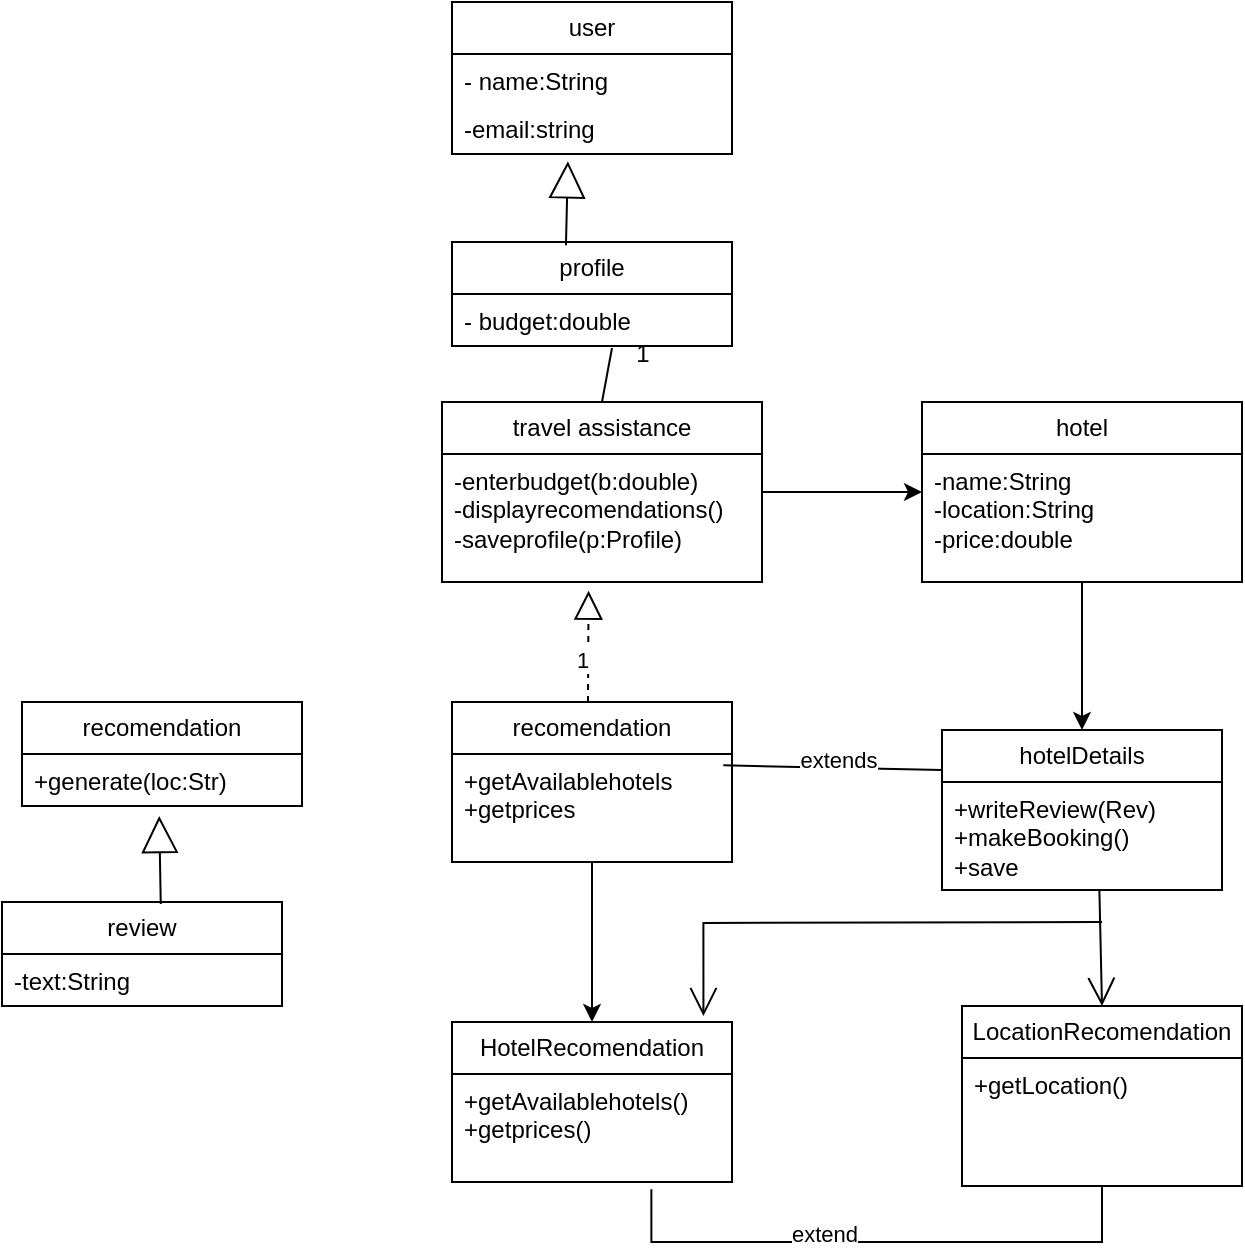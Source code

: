 <mxfile version="27.0.9">
  <diagram name="Page-1" id="IEqFImMJ9yV_7hRlY2gj">
    <mxGraphModel dx="772" dy="549" grid="1" gridSize="10" guides="1" tooltips="1" connect="1" arrows="1" fold="1" page="1" pageScale="1" pageWidth="850" pageHeight="1100" math="0" shadow="0">
      <root>
        <mxCell id="0" />
        <mxCell id="1" parent="0" />
        <mxCell id="piKvXbmp4SoKNcqQ3Z4D-1" value="user" style="swimlane;fontStyle=0;childLayout=stackLayout;horizontal=1;startSize=26;fillColor=none;horizontalStack=0;resizeParent=1;resizeParentMax=0;resizeLast=0;collapsible=1;marginBottom=0;whiteSpace=wrap;html=1;" vertex="1" parent="1">
          <mxGeometry x="285" y="30" width="140" height="76" as="geometry" />
        </mxCell>
        <mxCell id="piKvXbmp4SoKNcqQ3Z4D-2" value="- name:String" style="text;strokeColor=none;fillColor=none;align=left;verticalAlign=top;spacingLeft=4;spacingRight=4;overflow=hidden;rotatable=0;points=[[0,0.5],[1,0.5]];portConstraint=eastwest;whiteSpace=wrap;html=1;" vertex="1" parent="piKvXbmp4SoKNcqQ3Z4D-1">
          <mxGeometry y="26" width="140" height="24" as="geometry" />
        </mxCell>
        <mxCell id="piKvXbmp4SoKNcqQ3Z4D-3" value="-email:string" style="text;strokeColor=none;fillColor=none;align=left;verticalAlign=top;spacingLeft=4;spacingRight=4;overflow=hidden;rotatable=0;points=[[0,0.5],[1,0.5]];portConstraint=eastwest;whiteSpace=wrap;html=1;" vertex="1" parent="piKvXbmp4SoKNcqQ3Z4D-1">
          <mxGeometry y="50" width="140" height="26" as="geometry" />
        </mxCell>
        <mxCell id="piKvXbmp4SoKNcqQ3Z4D-5" value="profile" style="swimlane;fontStyle=0;childLayout=stackLayout;horizontal=1;startSize=26;fillColor=none;horizontalStack=0;resizeParent=1;resizeParentMax=0;resizeLast=0;collapsible=1;marginBottom=0;whiteSpace=wrap;html=1;" vertex="1" parent="1">
          <mxGeometry x="285" y="150" width="140" height="52" as="geometry" />
        </mxCell>
        <mxCell id="piKvXbmp4SoKNcqQ3Z4D-7" value="- budget:double" style="text;strokeColor=none;fillColor=none;align=left;verticalAlign=top;spacingLeft=4;spacingRight=4;overflow=hidden;rotatable=0;points=[[0,0.5],[1,0.5]];portConstraint=eastwest;whiteSpace=wrap;html=1;" vertex="1" parent="piKvXbmp4SoKNcqQ3Z4D-5">
          <mxGeometry y="26" width="140" height="26" as="geometry" />
        </mxCell>
        <mxCell id="piKvXbmp4SoKNcqQ3Z4D-17" value="" style="edgeStyle=orthogonalEdgeStyle;rounded=0;orthogonalLoop=1;jettySize=auto;html=1;" edge="1" parent="1" source="piKvXbmp4SoKNcqQ3Z4D-10" target="piKvXbmp4SoKNcqQ3Z4D-15">
          <mxGeometry relative="1" as="geometry" />
        </mxCell>
        <mxCell id="piKvXbmp4SoKNcqQ3Z4D-10" value="travel assistance" style="swimlane;fontStyle=0;childLayout=stackLayout;horizontal=1;startSize=26;fillColor=none;horizontalStack=0;resizeParent=1;resizeParentMax=0;resizeLast=0;collapsible=1;marginBottom=0;whiteSpace=wrap;html=1;" vertex="1" parent="1">
          <mxGeometry x="280" y="230" width="160" height="90" as="geometry" />
        </mxCell>
        <mxCell id="piKvXbmp4SoKNcqQ3Z4D-11" value="-enterbudget(b:double)&lt;div&gt;-displayrecomendations()&lt;/div&gt;&lt;div&gt;-saveprofile(p:Profile)&lt;/div&gt;" style="text;strokeColor=none;fillColor=none;align=left;verticalAlign=top;spacingLeft=4;spacingRight=4;overflow=hidden;rotatable=0;points=[[0,0.5],[1,0.5]];portConstraint=eastwest;whiteSpace=wrap;html=1;" vertex="1" parent="piKvXbmp4SoKNcqQ3Z4D-10">
          <mxGeometry y="26" width="160" height="64" as="geometry" />
        </mxCell>
        <mxCell id="piKvXbmp4SoKNcqQ3Z4D-31" value="" style="rounded=0;orthogonalLoop=1;jettySize=auto;html=1;entryX=0.5;entryY=0;entryDx=0;entryDy=0;" edge="1" parent="1" source="piKvXbmp4SoKNcqQ3Z4D-15" target="piKvXbmp4SoKNcqQ3Z4D-24">
          <mxGeometry relative="1" as="geometry" />
        </mxCell>
        <mxCell id="piKvXbmp4SoKNcqQ3Z4D-15" value="hotel" style="swimlane;fontStyle=0;childLayout=stackLayout;horizontal=1;startSize=26;fillColor=none;horizontalStack=0;resizeParent=1;resizeParentMax=0;resizeLast=0;collapsible=1;marginBottom=0;whiteSpace=wrap;html=1;" vertex="1" parent="1">
          <mxGeometry x="520" y="230" width="160" height="90" as="geometry" />
        </mxCell>
        <mxCell id="piKvXbmp4SoKNcqQ3Z4D-16" value="-name:String&lt;div&gt;-location:String&lt;/div&gt;&lt;div&gt;-price:double&lt;/div&gt;" style="text;strokeColor=none;fillColor=none;align=left;verticalAlign=top;spacingLeft=4;spacingRight=4;overflow=hidden;rotatable=0;points=[[0,0.5],[1,0.5]];portConstraint=eastwest;whiteSpace=wrap;html=1;" vertex="1" parent="piKvXbmp4SoKNcqQ3Z4D-15">
          <mxGeometry y="26" width="160" height="64" as="geometry" />
        </mxCell>
        <mxCell id="piKvXbmp4SoKNcqQ3Z4D-30" value="" style="edgeStyle=orthogonalEdgeStyle;rounded=0;orthogonalLoop=1;jettySize=auto;html=1;" edge="1" parent="1" source="piKvXbmp4SoKNcqQ3Z4D-18" target="piKvXbmp4SoKNcqQ3Z4D-28">
          <mxGeometry relative="1" as="geometry" />
        </mxCell>
        <mxCell id="piKvXbmp4SoKNcqQ3Z4D-18" value="recomendation" style="swimlane;fontStyle=0;childLayout=stackLayout;horizontal=1;startSize=26;fillColor=none;horizontalStack=0;resizeParent=1;resizeParentMax=0;resizeLast=0;collapsible=1;marginBottom=0;whiteSpace=wrap;html=1;" vertex="1" parent="1">
          <mxGeometry x="285" y="380" width="140" height="80" as="geometry" />
        </mxCell>
        <mxCell id="piKvXbmp4SoKNcqQ3Z4D-19" value="+getAvailablehotels&lt;div&gt;+getprices&lt;/div&gt;" style="text;strokeColor=none;fillColor=none;align=left;verticalAlign=top;spacingLeft=4;spacingRight=4;overflow=hidden;rotatable=0;points=[[0,0.5],[1,0.5]];portConstraint=eastwest;whiteSpace=wrap;html=1;" vertex="1" parent="piKvXbmp4SoKNcqQ3Z4D-18">
          <mxGeometry y="26" width="140" height="54" as="geometry" />
        </mxCell>
        <mxCell id="piKvXbmp4SoKNcqQ3Z4D-20" value="recomendation" style="swimlane;fontStyle=0;childLayout=stackLayout;horizontal=1;startSize=26;fillColor=none;horizontalStack=0;resizeParent=1;resizeParentMax=0;resizeLast=0;collapsible=1;marginBottom=0;whiteSpace=wrap;html=1;" vertex="1" parent="1">
          <mxGeometry x="70" y="380" width="140" height="52" as="geometry" />
        </mxCell>
        <mxCell id="piKvXbmp4SoKNcqQ3Z4D-21" value="+generate(loc:Str)" style="text;strokeColor=none;fillColor=none;align=left;verticalAlign=top;spacingLeft=4;spacingRight=4;overflow=hidden;rotatable=0;points=[[0,0.5],[1,0.5]];portConstraint=eastwest;whiteSpace=wrap;html=1;" vertex="1" parent="piKvXbmp4SoKNcqQ3Z4D-20">
          <mxGeometry y="26" width="140" height="26" as="geometry" />
        </mxCell>
        <mxCell id="piKvXbmp4SoKNcqQ3Z4D-22" value="review" style="swimlane;fontStyle=0;childLayout=stackLayout;horizontal=1;startSize=26;fillColor=none;horizontalStack=0;resizeParent=1;resizeParentMax=0;resizeLast=0;collapsible=1;marginBottom=0;whiteSpace=wrap;html=1;" vertex="1" parent="1">
          <mxGeometry x="60" y="480" width="140" height="52" as="geometry" />
        </mxCell>
        <mxCell id="piKvXbmp4SoKNcqQ3Z4D-23" value="-text:String" style="text;strokeColor=none;fillColor=none;align=left;verticalAlign=top;spacingLeft=4;spacingRight=4;overflow=hidden;rotatable=0;points=[[0,0.5],[1,0.5]];portConstraint=eastwest;whiteSpace=wrap;html=1;" vertex="1" parent="piKvXbmp4SoKNcqQ3Z4D-22">
          <mxGeometry y="26" width="140" height="26" as="geometry" />
        </mxCell>
        <mxCell id="piKvXbmp4SoKNcqQ3Z4D-24" value="hotelDetails" style="swimlane;fontStyle=0;childLayout=stackLayout;horizontal=1;startSize=26;fillColor=none;horizontalStack=0;resizeParent=1;resizeParentMax=0;resizeLast=0;collapsible=1;marginBottom=0;whiteSpace=wrap;html=1;" vertex="1" parent="1">
          <mxGeometry x="530" y="394" width="140" height="80" as="geometry" />
        </mxCell>
        <mxCell id="piKvXbmp4SoKNcqQ3Z4D-25" value="+writeReview(Rev)&lt;div&gt;+makeBooking()&lt;/div&gt;&lt;div&gt;+save&lt;/div&gt;" style="text;strokeColor=none;fillColor=none;align=left;verticalAlign=top;spacingLeft=4;spacingRight=4;overflow=hidden;rotatable=0;points=[[0,0.5],[1,0.5]];portConstraint=eastwest;whiteSpace=wrap;html=1;" vertex="1" parent="piKvXbmp4SoKNcqQ3Z4D-24">
          <mxGeometry y="26" width="140" height="54" as="geometry" />
        </mxCell>
        <mxCell id="piKvXbmp4SoKNcqQ3Z4D-26" value="LocationRecomendation" style="swimlane;fontStyle=0;childLayout=stackLayout;horizontal=1;startSize=26;fillColor=none;horizontalStack=0;resizeParent=1;resizeParentMax=0;resizeLast=0;collapsible=1;marginBottom=0;whiteSpace=wrap;html=1;" vertex="1" parent="1">
          <mxGeometry x="540" y="532" width="140" height="90" as="geometry" />
        </mxCell>
        <mxCell id="piKvXbmp4SoKNcqQ3Z4D-27" value="+getLocation()" style="text;strokeColor=none;fillColor=none;align=left;verticalAlign=top;spacingLeft=4;spacingRight=4;overflow=hidden;rotatable=0;points=[[0,0.5],[1,0.5]];portConstraint=eastwest;whiteSpace=wrap;html=1;" vertex="1" parent="piKvXbmp4SoKNcqQ3Z4D-26">
          <mxGeometry y="26" width="140" height="64" as="geometry" />
        </mxCell>
        <mxCell id="piKvXbmp4SoKNcqQ3Z4D-28" value="HotelRecomendation" style="swimlane;fontStyle=0;childLayout=stackLayout;horizontal=1;startSize=26;fillColor=none;horizontalStack=0;resizeParent=1;resizeParentMax=0;resizeLast=0;collapsible=1;marginBottom=0;whiteSpace=wrap;html=1;" vertex="1" parent="1">
          <mxGeometry x="285" y="540" width="140" height="80" as="geometry" />
        </mxCell>
        <mxCell id="piKvXbmp4SoKNcqQ3Z4D-29" value="+getAvailablehotels()&lt;div&gt;+getprices()&lt;/div&gt;" style="text;strokeColor=none;fillColor=none;align=left;verticalAlign=top;spacingLeft=4;spacingRight=4;overflow=hidden;rotatable=0;points=[[0,0.5],[1,0.5]];portConstraint=eastwest;whiteSpace=wrap;html=1;" vertex="1" parent="piKvXbmp4SoKNcqQ3Z4D-28">
          <mxGeometry y="26" width="140" height="54" as="geometry" />
        </mxCell>
        <mxCell id="piKvXbmp4SoKNcqQ3Z4D-35" value="" style="endArrow=block;dashed=1;endFill=0;endSize=12;html=1;rounded=0;entryX=0.458;entryY=1.068;entryDx=0;entryDy=0;entryPerimeter=0;" edge="1" parent="1" target="piKvXbmp4SoKNcqQ3Z4D-11">
          <mxGeometry width="160" relative="1" as="geometry">
            <mxPoint x="353" y="380" as="sourcePoint" />
            <mxPoint x="480" y="220" as="targetPoint" />
          </mxGeometry>
        </mxCell>
        <mxCell id="piKvXbmp4SoKNcqQ3Z4D-37" value="1" style="edgeLabel;html=1;align=center;verticalAlign=middle;resizable=0;points=[];" vertex="1" connectable="0" parent="piKvXbmp4SoKNcqQ3Z4D-35">
          <mxGeometry x="-0.246" y="3" relative="1" as="geometry">
            <mxPoint as="offset" />
          </mxGeometry>
        </mxCell>
        <mxCell id="piKvXbmp4SoKNcqQ3Z4D-38" value="" style="endArrow=block;endSize=16;endFill=0;html=1;rounded=0;exitX=0.407;exitY=0.032;exitDx=0;exitDy=0;exitPerimeter=0;entryX=0.414;entryY=1.141;entryDx=0;entryDy=0;entryPerimeter=0;" edge="1" parent="1" source="piKvXbmp4SoKNcqQ3Z4D-5" target="piKvXbmp4SoKNcqQ3Z4D-3">
          <mxGeometry width="160" relative="1" as="geometry">
            <mxPoint x="320" y="220" as="sourcePoint" />
            <mxPoint x="480" y="220" as="targetPoint" />
          </mxGeometry>
        </mxCell>
        <mxCell id="piKvXbmp4SoKNcqQ3Z4D-41" value="" style="endArrow=block;endSize=16;endFill=0;html=1;rounded=0;exitX=0.567;exitY=0.019;exitDx=0;exitDy=0;exitPerimeter=0;entryX=0.49;entryY=1.192;entryDx=0;entryDy=0;entryPerimeter=0;" edge="1" parent="1" source="piKvXbmp4SoKNcqQ3Z4D-22" target="piKvXbmp4SoKNcqQ3Z4D-21">
          <mxGeometry width="160" relative="1" as="geometry">
            <mxPoint x="150" y="460" as="sourcePoint" />
            <mxPoint x="310" y="460" as="targetPoint" />
          </mxGeometry>
        </mxCell>
        <mxCell id="piKvXbmp4SoKNcqQ3Z4D-42" value="" style="endArrow=open;endFill=1;endSize=12;html=1;rounded=0;entryX=0.5;entryY=0;entryDx=0;entryDy=0;exitX=0.562;exitY=0.994;exitDx=0;exitDy=0;exitPerimeter=0;" edge="1" parent="1" source="piKvXbmp4SoKNcqQ3Z4D-25" target="piKvXbmp4SoKNcqQ3Z4D-26">
          <mxGeometry width="160" relative="1" as="geometry">
            <mxPoint x="320" y="400" as="sourcePoint" />
            <mxPoint x="480" y="400" as="targetPoint" />
          </mxGeometry>
        </mxCell>
        <mxCell id="piKvXbmp4SoKNcqQ3Z4D-43" value="" style="endArrow=open;endFill=1;endSize=12;html=1;rounded=0;entryX=0.898;entryY=-0.037;entryDx=0;entryDy=0;entryPerimeter=0;edgeStyle=orthogonalEdgeStyle;" edge="1" parent="1" target="piKvXbmp4SoKNcqQ3Z4D-28">
          <mxGeometry width="160" relative="1" as="geometry">
            <mxPoint x="610" y="490" as="sourcePoint" />
            <mxPoint x="505" y="490" as="targetPoint" />
          </mxGeometry>
        </mxCell>
        <mxCell id="piKvXbmp4SoKNcqQ3Z4D-49" value="" style="endArrow=none;html=1;edgeStyle=orthogonalEdgeStyle;rounded=0;exitX=0.712;exitY=1.068;exitDx=0;exitDy=0;exitPerimeter=0;entryX=0.5;entryY=0.995;entryDx=0;entryDy=0;entryPerimeter=0;" edge="1" parent="1" source="piKvXbmp4SoKNcqQ3Z4D-29" target="piKvXbmp4SoKNcqQ3Z4D-27">
          <mxGeometry relative="1" as="geometry">
            <mxPoint x="420" y="690" as="sourcePoint" />
            <mxPoint x="580" y="690" as="targetPoint" />
            <Array as="points">
              <mxPoint x="385" y="650" />
              <mxPoint x="610" y="650" />
            </Array>
          </mxGeometry>
        </mxCell>
        <mxCell id="piKvXbmp4SoKNcqQ3Z4D-53" value="extend" style="edgeLabel;html=1;align=center;verticalAlign=middle;resizable=0;points=[];" vertex="1" connectable="0" parent="piKvXbmp4SoKNcqQ3Z4D-49">
          <mxGeometry x="-0.195" y="4" relative="1" as="geometry">
            <mxPoint as="offset" />
          </mxGeometry>
        </mxCell>
        <mxCell id="piKvXbmp4SoKNcqQ3Z4D-52" value="" style="endArrow=none;html=1;rounded=0;exitX=0.969;exitY=0.105;exitDx=0;exitDy=0;exitPerimeter=0;entryX=0;entryY=0.25;entryDx=0;entryDy=0;" edge="1" parent="1" source="piKvXbmp4SoKNcqQ3Z4D-19" target="piKvXbmp4SoKNcqQ3Z4D-24">
          <mxGeometry relative="1" as="geometry">
            <mxPoint x="430" y="700" as="sourcePoint" />
            <mxPoint x="590" y="700" as="targetPoint" />
          </mxGeometry>
        </mxCell>
        <mxCell id="piKvXbmp4SoKNcqQ3Z4D-54" value="extends" style="edgeLabel;html=1;align=center;verticalAlign=middle;resizable=0;points=[];" vertex="1" connectable="0" parent="piKvXbmp4SoKNcqQ3Z4D-52">
          <mxGeometry x="0.047" y="4" relative="1" as="geometry">
            <mxPoint as="offset" />
          </mxGeometry>
        </mxCell>
        <mxCell id="piKvXbmp4SoKNcqQ3Z4D-55" value="" style="endArrow=none;html=1;rounded=0;entryX=0.5;entryY=0;entryDx=0;entryDy=0;" edge="1" parent="1" target="piKvXbmp4SoKNcqQ3Z4D-10">
          <mxGeometry relative="1" as="geometry">
            <mxPoint x="365" y="203" as="sourcePoint" />
            <mxPoint x="570" y="210" as="targetPoint" />
          </mxGeometry>
        </mxCell>
        <mxCell id="piKvXbmp4SoKNcqQ3Z4D-58" value="1&lt;div&gt;&lt;br&gt;&lt;/div&gt;" style="text;html=1;align=center;verticalAlign=middle;resizable=0;points=[];autosize=1;strokeColor=none;fillColor=none;" vertex="1" parent="1">
          <mxGeometry x="365" y="193" width="30" height="40" as="geometry" />
        </mxCell>
      </root>
    </mxGraphModel>
  </diagram>
</mxfile>
